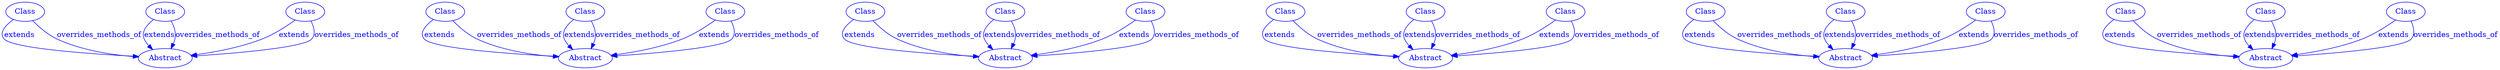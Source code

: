 
digraph SubdueGraph {
  14 [label="Abstract",color=blue,fontcolor=blue];
  222 [label="Class",color=blue,fontcolor=blue];
  223 [label="Class",color=blue,fontcolor=blue];
  224 [label="Class",color=blue,fontcolor=blue];
  222 -> 14 [label="extends",color=blue,fontcolor=blue];
  223 -> 14 [label="extends",color=blue,fontcolor=blue];
  224 -> 14 [label="extends",color=blue,fontcolor=blue];
  222 -> 14 [label="overrides_methods_of",color=blue,fontcolor=blue];
  223 -> 14 [label="overrides_methods_of",color=blue,fontcolor=blue];
  224 -> 14 [label="overrides_methods_of",color=blue,fontcolor=blue];
  191 [label="Class",color=blue,fontcolor=blue];
  209 [label="Abstract",color=blue,fontcolor=blue];
  347 [label="Class",color=blue,fontcolor=blue];
  352 [label="Class",color=blue,fontcolor=blue];
  191 -> 209 [label="extends",color=blue,fontcolor=blue];
  347 -> 209 [label="extends",color=blue,fontcolor=blue];
  352 -> 209 [label="extends",color=blue,fontcolor=blue];
  191 -> 209 [label="overrides_methods_of",color=blue,fontcolor=blue];
  347 -> 209 [label="overrides_methods_of",color=blue,fontcolor=blue];
  352 -> 209 [label="overrides_methods_of",color=blue,fontcolor=blue];
  99 [label="Class",color=blue,fontcolor=blue];
  114 [label="Class",color=blue,fontcolor=blue];
  163 [label="Class",color=blue,fontcolor=blue];
  219 [label="Abstract",color=blue,fontcolor=blue];
  99 -> 219 [label="extends",color=blue,fontcolor=blue];
  114 -> 219 [label="extends",color=blue,fontcolor=blue];
  163 -> 219 [label="extends",color=blue,fontcolor=blue];
  99 -> 219 [label="overrides_methods_of",color=blue,fontcolor=blue];
  114 -> 219 [label="overrides_methods_of",color=blue,fontcolor=blue];
  163 -> 219 [label="overrides_methods_of",color=blue,fontcolor=blue];
  37 [label="Class",color=blue,fontcolor=blue];
  60 [label="Class",color=blue,fontcolor=blue];
  78 [label="Class",color=blue,fontcolor=blue];
  267 [label="Abstract",color=blue,fontcolor=blue];
  37 -> 267 [label="extends",color=blue,fontcolor=blue];
  60 -> 267 [label="extends",color=blue,fontcolor=blue];
  78 -> 267 [label="extends",color=blue,fontcolor=blue];
  37 -> 267 [label="overrides_methods_of",color=blue,fontcolor=blue];
  60 -> 267 [label="overrides_methods_of",color=blue,fontcolor=blue];
  78 -> 267 [label="overrides_methods_of",color=blue,fontcolor=blue];
  27 [label="Class",color=blue,fontcolor=blue];
  122 [label="Class",color=blue,fontcolor=blue];
  150 [label="Class",color=blue,fontcolor=blue];
  284 [label="Abstract",color=blue,fontcolor=blue];
  27 -> 284 [label="extends",color=blue,fontcolor=blue];
  122 -> 284 [label="extends",color=blue,fontcolor=blue];
  150 -> 284 [label="extends",color=blue,fontcolor=blue];
  27 -> 284 [label="overrides_methods_of",color=blue,fontcolor=blue];
  122 -> 284 [label="overrides_methods_of",color=blue,fontcolor=blue];
  150 -> 284 [label="overrides_methods_of",color=blue,fontcolor=blue];
  28 [label="Class",color=blue,fontcolor=blue];
  123 [label="Class",color=blue,fontcolor=blue];
  180 [label="Class",color=blue,fontcolor=blue];
  293 [label="Abstract",color=blue,fontcolor=blue];
  28 -> 293 [label="extends",color=blue,fontcolor=blue];
  123 -> 293 [label="extends",color=blue,fontcolor=blue];
  180 -> 293 [label="extends",color=blue,fontcolor=blue];
  28 -> 293 [label="overrides_methods_of",color=blue,fontcolor=blue];
  123 -> 293 [label="overrides_methods_of",color=blue,fontcolor=blue];
  180 -> 293 [label="overrides_methods_of",color=blue,fontcolor=blue];
}
